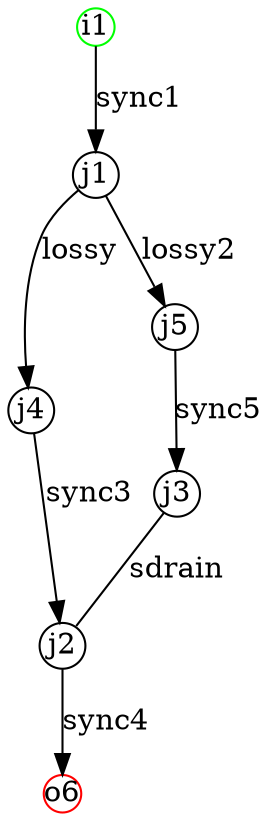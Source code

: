 digraph SplitSynchroniser { 
	node [shape = circle, fixedsize=true, width=0.25, color=green]; i1 ;
	node [shape = circle, fixedsize=true, width=0.25, color=red]; o6 ;
	node [shape = circle, fixedsize=true, width=0.3, color=black]; 
	j4 -> j2[ label = "sync3"];
	i1 -> j1[ label = "sync1"];
	j1 -> j4[ label = "lossy"];
	j3 -> j2[ label = "sdrain", dir="none"];
	j1 -> j5[ label = "lossy2"];
	j5 -> j3[ label = "sync5"];
	j2 -> o6[ label = "sync4"];
	}